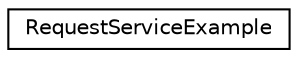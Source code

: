 digraph "Graphical Class Hierarchy"
{
  edge [fontname="Helvetica",fontsize="10",labelfontname="Helvetica",labelfontsize="10"];
  node [fontname="Helvetica",fontsize="10",shape=record];
  rankdir="LR";
  Node1 [label="RequestServiceExample",height=0.2,width=0.4,color="black", fillcolor="white", style="filled",URL="$class_request_service_example.html"];
}
